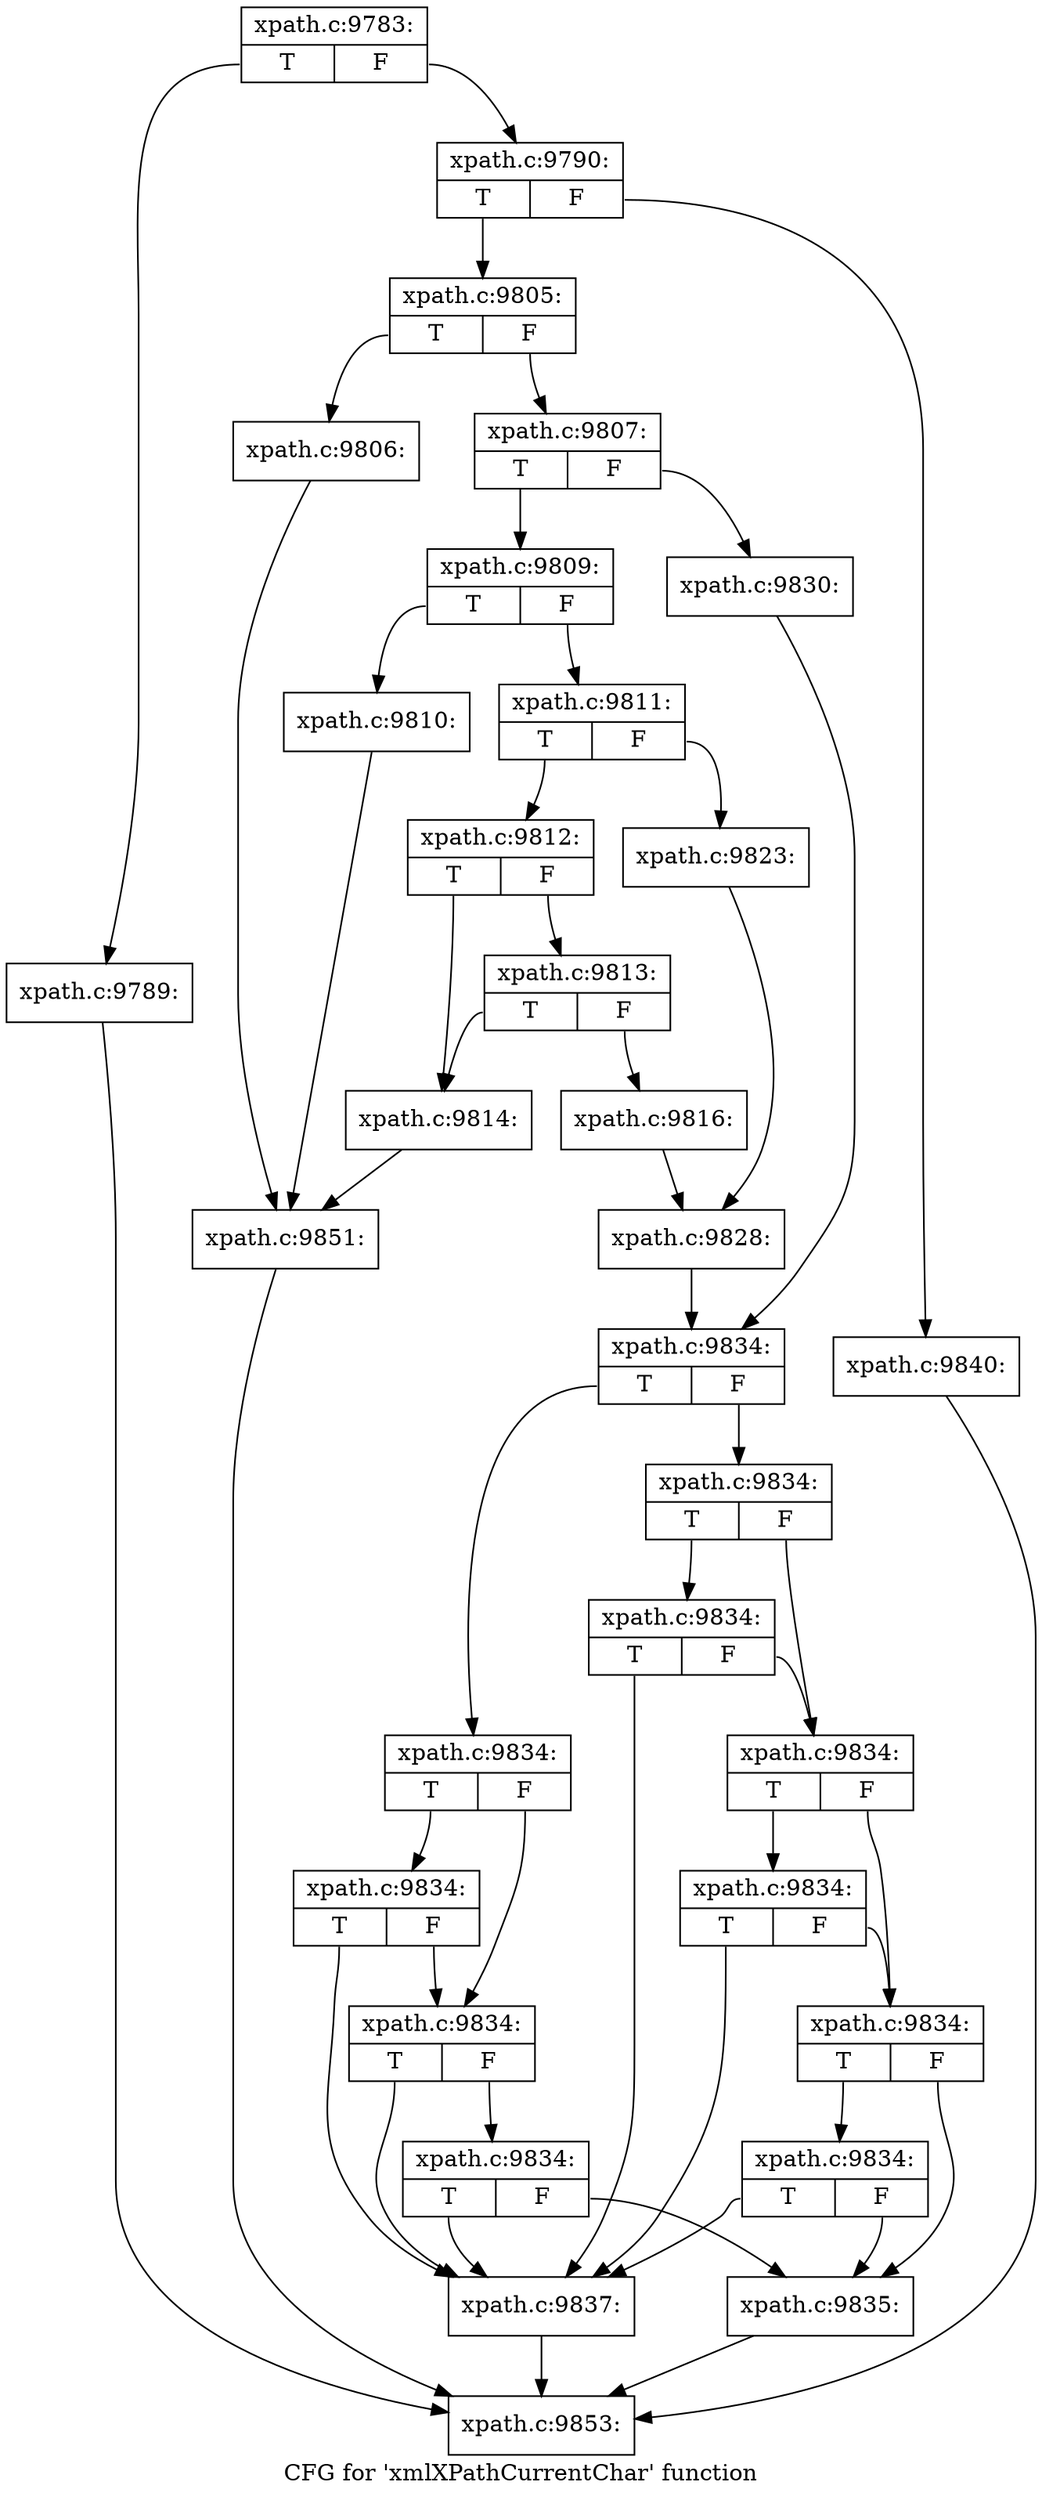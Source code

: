 digraph "CFG for 'xmlXPathCurrentChar' function" {
	label="CFG for 'xmlXPathCurrentChar' function";

	Node0x4e5ed30 [shape=record,label="{xpath.c:9783:|{<s0>T|<s1>F}}"];
	Node0x4e5ed30:s0 -> Node0x4e76f20;
	Node0x4e5ed30:s1 -> Node0x4e76f70;
	Node0x4e76f20 [shape=record,label="{xpath.c:9789:}"];
	Node0x4e76f20 -> Node0x4e5f2c0;
	Node0x4e76f70 [shape=record,label="{xpath.c:9790:|{<s0>T|<s1>F}}"];
	Node0x4e76f70:s0 -> Node0x4e778a0;
	Node0x4e76f70:s1 -> Node0x4e77940;
	Node0x4e778a0 [shape=record,label="{xpath.c:9805:|{<s0>T|<s1>F}}"];
	Node0x4e778a0:s0 -> Node0x4e77d80;
	Node0x4e778a0:s1 -> Node0x4e77dd0;
	Node0x4e77d80 [shape=record,label="{xpath.c:9806:}"];
	Node0x4e77d80 -> Node0x4e78220;
	Node0x4e77dd0 [shape=record,label="{xpath.c:9807:|{<s0>T|<s1>F}}"];
	Node0x4e77dd0:s0 -> Node0x4e78c80;
	Node0x4e77dd0:s1 -> Node0x4e78d20;
	Node0x4e78c80 [shape=record,label="{xpath.c:9809:|{<s0>T|<s1>F}}"];
	Node0x4e78c80:s0 -> Node0x4e79290;
	Node0x4e78c80:s1 -> Node0x4e792e0;
	Node0x4e79290 [shape=record,label="{xpath.c:9810:}"];
	Node0x4e79290 -> Node0x4e78220;
	Node0x4e792e0 [shape=record,label="{xpath.c:9811:|{<s0>T|<s1>F}}"];
	Node0x4e792e0:s0 -> Node0x4e798c0;
	Node0x4e792e0:s1 -> Node0x4e79960;
	Node0x4e798c0 [shape=record,label="{xpath.c:9812:|{<s0>T|<s1>F}}"];
	Node0x4e798c0:s0 -> Node0x4e79ed0;
	Node0x4e798c0:s1 -> Node0x4e79f70;
	Node0x4e79f70 [shape=record,label="{xpath.c:9813:|{<s0>T|<s1>F}}"];
	Node0x4e79f70:s0 -> Node0x4e79ed0;
	Node0x4e79f70:s1 -> Node0x4e79f20;
	Node0x4e79ed0 [shape=record,label="{xpath.c:9814:}"];
	Node0x4e79ed0 -> Node0x4e78220;
	Node0x4e79f20 [shape=record,label="{xpath.c:9816:}"];
	Node0x4e79f20 -> Node0x4e79910;
	Node0x4e79960 [shape=record,label="{xpath.c:9823:}"];
	Node0x4e79960 -> Node0x4e79910;
	Node0x4e79910 [shape=record,label="{xpath.c:9828:}"];
	Node0x4e79910 -> Node0x4e78cd0;
	Node0x4e78d20 [shape=record,label="{xpath.c:9830:}"];
	Node0x4e78d20 -> Node0x4e78cd0;
	Node0x4e78cd0 [shape=record,label="{xpath.c:9834:|{<s0>T|<s1>F}}"];
	Node0x4e78cd0:s0 -> Node0x4e7e150;
	Node0x4e78cd0:s1 -> Node0x4e7e1a0;
	Node0x4e7e150 [shape=record,label="{xpath.c:9834:|{<s0>T|<s1>F}}"];
	Node0x4e7e150:s0 -> Node0x4e7e490;
	Node0x4e7e150:s1 -> Node0x4e7e440;
	Node0x4e7e490 [shape=record,label="{xpath.c:9834:|{<s0>T|<s1>F}}"];
	Node0x4e7e490:s0 -> Node0x4e7e100;
	Node0x4e7e490:s1 -> Node0x4e7e440;
	Node0x4e7e440 [shape=record,label="{xpath.c:9834:|{<s0>T|<s1>F}}"];
	Node0x4e7e440:s0 -> Node0x4e7e100;
	Node0x4e7e440:s1 -> Node0x4e7e3f0;
	Node0x4e7e3f0 [shape=record,label="{xpath.c:9834:|{<s0>T|<s1>F}}"];
	Node0x4e7e3f0:s0 -> Node0x4e7e100;
	Node0x4e7e3f0:s1 -> Node0x4e7e0b0;
	Node0x4e7e1a0 [shape=record,label="{xpath.c:9834:|{<s0>T|<s1>F}}"];
	Node0x4e7e1a0:s0 -> Node0x4e7eb40;
	Node0x4e7e1a0:s1 -> Node0x4e7eaf0;
	Node0x4e7eb40 [shape=record,label="{xpath.c:9834:|{<s0>T|<s1>F}}"];
	Node0x4e7eb40:s0 -> Node0x4e7e100;
	Node0x4e7eb40:s1 -> Node0x4e7eaf0;
	Node0x4e7eaf0 [shape=record,label="{xpath.c:9834:|{<s0>T|<s1>F}}"];
	Node0x4e7eaf0:s0 -> Node0x4e7eeb0;
	Node0x4e7eaf0:s1 -> Node0x4e7eaa0;
	Node0x4e7eeb0 [shape=record,label="{xpath.c:9834:|{<s0>T|<s1>F}}"];
	Node0x4e7eeb0:s0 -> Node0x4e7e100;
	Node0x4e7eeb0:s1 -> Node0x4e7eaa0;
	Node0x4e7eaa0 [shape=record,label="{xpath.c:9834:|{<s0>T|<s1>F}}"];
	Node0x4e7eaa0:s0 -> Node0x4e7f260;
	Node0x4e7eaa0:s1 -> Node0x4e7e0b0;
	Node0x4e7f260 [shape=record,label="{xpath.c:9834:|{<s0>T|<s1>F}}"];
	Node0x4e7f260:s0 -> Node0x4e7e100;
	Node0x4e7f260:s1 -> Node0x4e7e0b0;
	Node0x4e7e0b0 [shape=record,label="{xpath.c:9835:}"];
	Node0x4e7e0b0 -> Node0x4e5f2c0;
	Node0x4e7e100 [shape=record,label="{xpath.c:9837:}"];
	Node0x4e7e100 -> Node0x4e5f2c0;
	Node0x4e77940 [shape=record,label="{xpath.c:9840:}"];
	Node0x4e77940 -> Node0x4e5f2c0;
	Node0x4e78220 [shape=record,label="{xpath.c:9851:}"];
	Node0x4e78220 -> Node0x4e5f2c0;
	Node0x4e5f2c0 [shape=record,label="{xpath.c:9853:}"];
}
